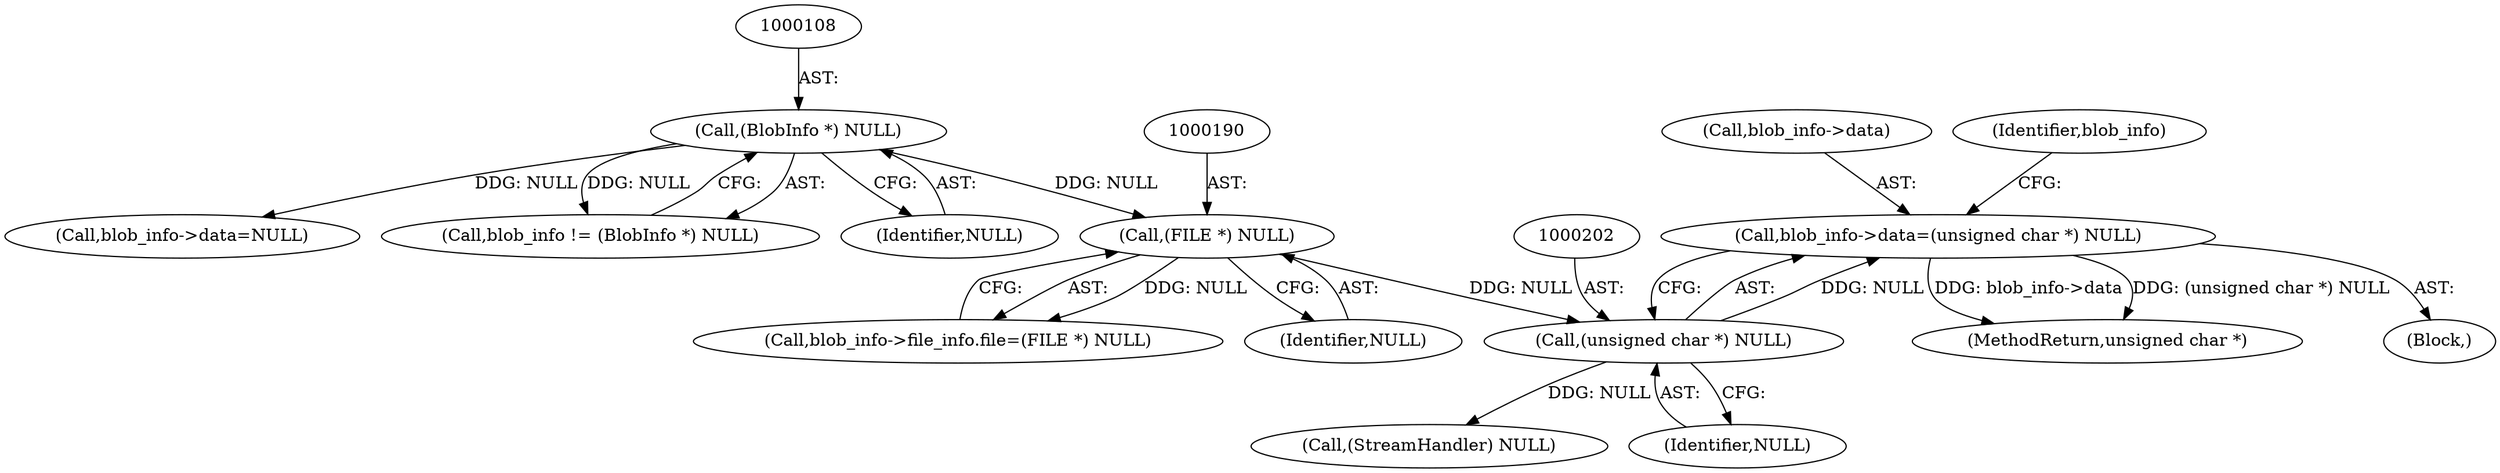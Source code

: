 digraph "0_ImageMagick6_614a257295bdcdeda347086761062ac7658b6830@pointer" {
"1000197" [label="(Call,blob_info->data=(unsigned char *) NULL)"];
"1000201" [label="(Call,(unsigned char *) NULL)"];
"1000189" [label="(Call,(FILE *) NULL)"];
"1000107" [label="(Call,(BlobInfo *) NULL)"];
"1000189" [label="(Call,(FILE *) NULL)"];
"1000198" [label="(Call,blob_info->data)"];
"1000208" [label="(Call,(StreamHandler) NULL)"];
"1000109" [label="(Identifier,NULL)"];
"1000138" [label="(Call,blob_info->data=NULL)"];
"1000197" [label="(Call,blob_info->data=(unsigned char *) NULL)"];
"1000213" [label="(MethodReturn,unsigned char *)"];
"1000102" [label="(Block,)"];
"1000107" [label="(Call,(BlobInfo *) NULL)"];
"1000201" [label="(Call,(unsigned char *) NULL)"];
"1000105" [label="(Call,blob_info != (BlobInfo *) NULL)"];
"1000206" [label="(Identifier,blob_info)"];
"1000191" [label="(Identifier,NULL)"];
"1000183" [label="(Call,blob_info->file_info.file=(FILE *) NULL)"];
"1000203" [label="(Identifier,NULL)"];
"1000197" -> "1000102"  [label="AST: "];
"1000197" -> "1000201"  [label="CFG: "];
"1000198" -> "1000197"  [label="AST: "];
"1000201" -> "1000197"  [label="AST: "];
"1000206" -> "1000197"  [label="CFG: "];
"1000197" -> "1000213"  [label="DDG: (unsigned char *) NULL"];
"1000197" -> "1000213"  [label="DDG: blob_info->data"];
"1000201" -> "1000197"  [label="DDG: NULL"];
"1000201" -> "1000203"  [label="CFG: "];
"1000202" -> "1000201"  [label="AST: "];
"1000203" -> "1000201"  [label="AST: "];
"1000189" -> "1000201"  [label="DDG: NULL"];
"1000201" -> "1000208"  [label="DDG: NULL"];
"1000189" -> "1000183"  [label="AST: "];
"1000189" -> "1000191"  [label="CFG: "];
"1000190" -> "1000189"  [label="AST: "];
"1000191" -> "1000189"  [label="AST: "];
"1000183" -> "1000189"  [label="CFG: "];
"1000189" -> "1000183"  [label="DDG: NULL"];
"1000107" -> "1000189"  [label="DDG: NULL"];
"1000107" -> "1000105"  [label="AST: "];
"1000107" -> "1000109"  [label="CFG: "];
"1000108" -> "1000107"  [label="AST: "];
"1000109" -> "1000107"  [label="AST: "];
"1000105" -> "1000107"  [label="CFG: "];
"1000107" -> "1000105"  [label="DDG: NULL"];
"1000107" -> "1000138"  [label="DDG: NULL"];
}
